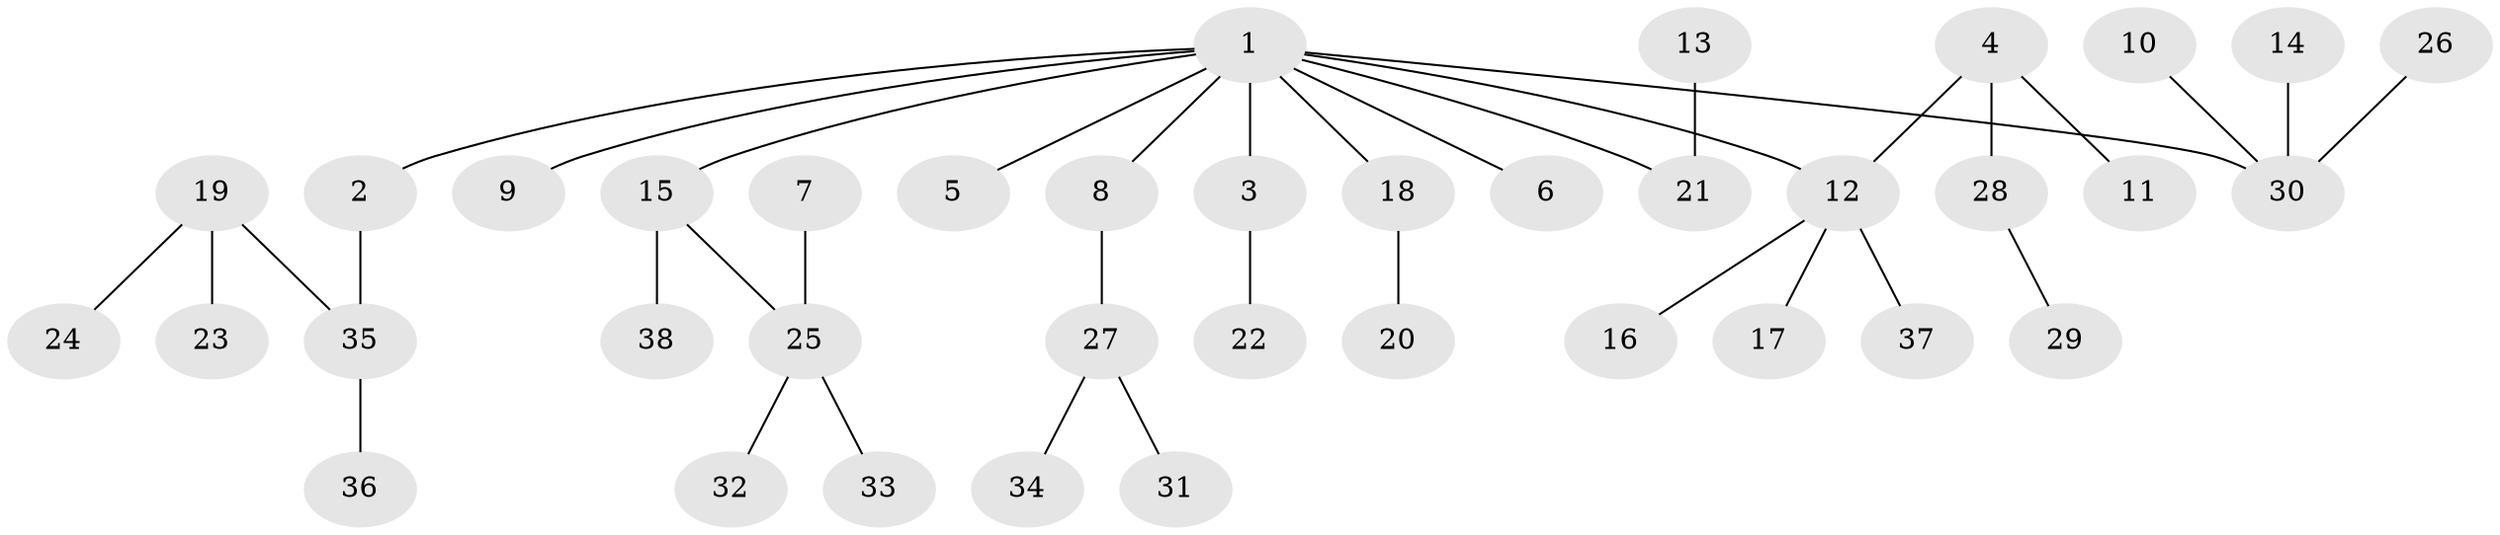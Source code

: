 // original degree distribution, {6: 0.02631578947368421, 7: 0.013157894736842105, 3: 0.11842105263157894, 2: 0.2631578947368421, 5: 0.02631578947368421, 4: 0.05263157894736842, 1: 0.5}
// Generated by graph-tools (version 1.1) at 2025/50/03/09/25 03:50:21]
// undirected, 38 vertices, 37 edges
graph export_dot {
graph [start="1"]
  node [color=gray90,style=filled];
  1;
  2;
  3;
  4;
  5;
  6;
  7;
  8;
  9;
  10;
  11;
  12;
  13;
  14;
  15;
  16;
  17;
  18;
  19;
  20;
  21;
  22;
  23;
  24;
  25;
  26;
  27;
  28;
  29;
  30;
  31;
  32;
  33;
  34;
  35;
  36;
  37;
  38;
  1 -- 2 [weight=1.0];
  1 -- 3 [weight=1.0];
  1 -- 5 [weight=1.0];
  1 -- 6 [weight=1.0];
  1 -- 8 [weight=1.0];
  1 -- 9 [weight=1.0];
  1 -- 12 [weight=1.0];
  1 -- 15 [weight=1.0];
  1 -- 18 [weight=1.0];
  1 -- 21 [weight=1.0];
  1 -- 30 [weight=1.0];
  2 -- 35 [weight=1.0];
  3 -- 22 [weight=1.0];
  4 -- 11 [weight=1.0];
  4 -- 12 [weight=1.0];
  4 -- 28 [weight=1.0];
  7 -- 25 [weight=1.0];
  8 -- 27 [weight=1.0];
  10 -- 30 [weight=1.0];
  12 -- 16 [weight=1.0];
  12 -- 17 [weight=1.0];
  12 -- 37 [weight=1.0];
  13 -- 21 [weight=1.0];
  14 -- 30 [weight=1.0];
  15 -- 25 [weight=1.0];
  15 -- 38 [weight=1.0];
  18 -- 20 [weight=1.0];
  19 -- 23 [weight=1.0];
  19 -- 24 [weight=1.0];
  19 -- 35 [weight=1.0];
  25 -- 32 [weight=1.0];
  25 -- 33 [weight=1.0];
  26 -- 30 [weight=1.0];
  27 -- 31 [weight=1.0];
  27 -- 34 [weight=1.0];
  28 -- 29 [weight=1.0];
  35 -- 36 [weight=1.0];
}
